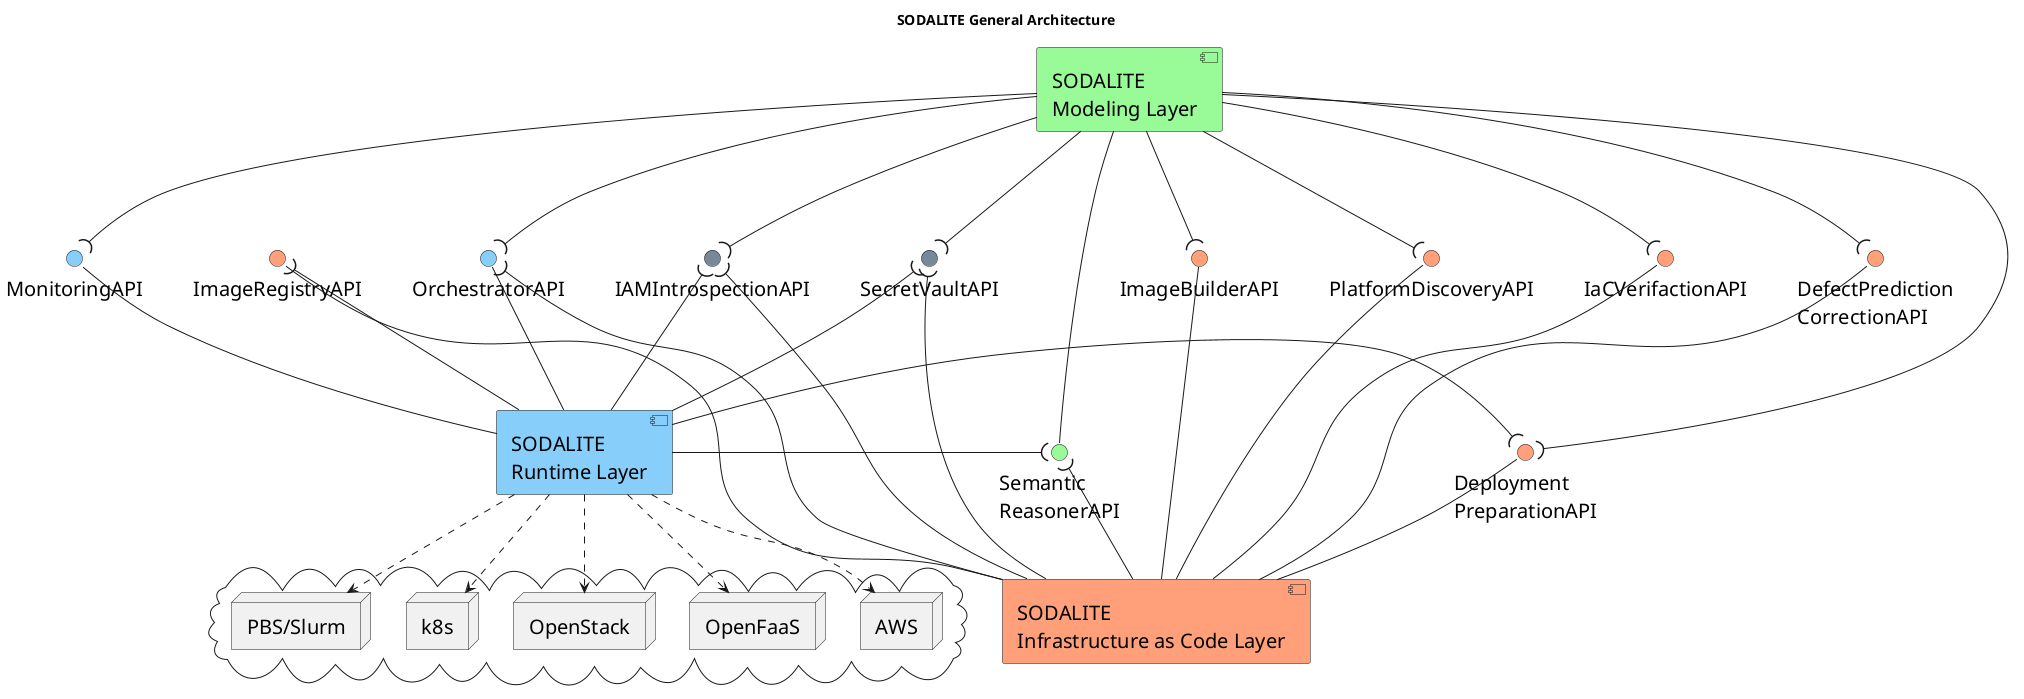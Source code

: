 @startuml

title SODALITE General Architecture

skinparam fixCircleLabelOverlapping true 
skinparam defaultFontSize 20

'WP3 modelling layer
[SODALITE\nModeling Layer] as WP3 #PaleGreen
interface "Semantic\nReasonerAPI" as sem #PaleGreen
WP3 -d- sem

'WP4 infrastructure as Code layer
[SODALITE\nInfrastructure as Code Layer] as WP4 #LightSalmon
interface "Deployment\nPreparationAPI" as dep #LightSalmon
interface "DefectPrediction\nCorrectionAPI" as defect #LightSalmon
interface "IaCVerifactionAPI" as verif #LightSalmon
interface "ImageRegistryAPI" as imagereg  #LightSalmon
interface "ImageBuilderAPI" as imagebuilder  #LightSalmon
interface "PlatformDiscoveryAPI" as pds #LightSalmon
WP4 -u- dep
WP4 -u- defect
WP4 -u- verif
WP4 -u- pds
WP4 -d- imagereg
WP4 -u- imagebuilder


'WP4 infrastructure as Code layer
[SODALITE\nRuntime Layer] as WP5 #LightSkyBlue
interface "MonitoringAPI" as mon #LightSkyBlue
interface "OrchestratorAPI" as orch #LightSkyBlue
WP5 -u- mon 
WP5 -u- orch

'security APIs
interface "IAMIntrospectionAPI" as IAMApi #LightSlateGrey
interface "SecretVaultAPI" as VaultAPI #LightSlateGrey

cloud {
    node OpenStack
    node k8s as K8S
    node "PBS/Slurm" as wlm
    node AWS
    node OpenFaaS
}

WP3 -d-( IAMApi
WP3 -d-( VaultAPI
WP3 -d-( dep
WP3 -d-( defect
WP3 -d-( verif
WP3 -d-( mon
WP3 -d-( orch
WP3 -d-( imagebuilder
WP3 -d-( pds

WP4 -u-( IAMApi
WP4 -u-( VaultAPI
WP4 -u-( sem
WP4 -u-( orch

WP5 -u-( IAMApi
WP5 -u-( VaultAPI
WP5 -u-( imagereg
WP5 -r-( dep
WP5 -r-( sem

WP5 .d.> OpenStack
WP5 .d.> K8S
WP5 .d.> wlm
WP5 .d.> AWS
WP5 .d.> OpenFaaS

@enduml

